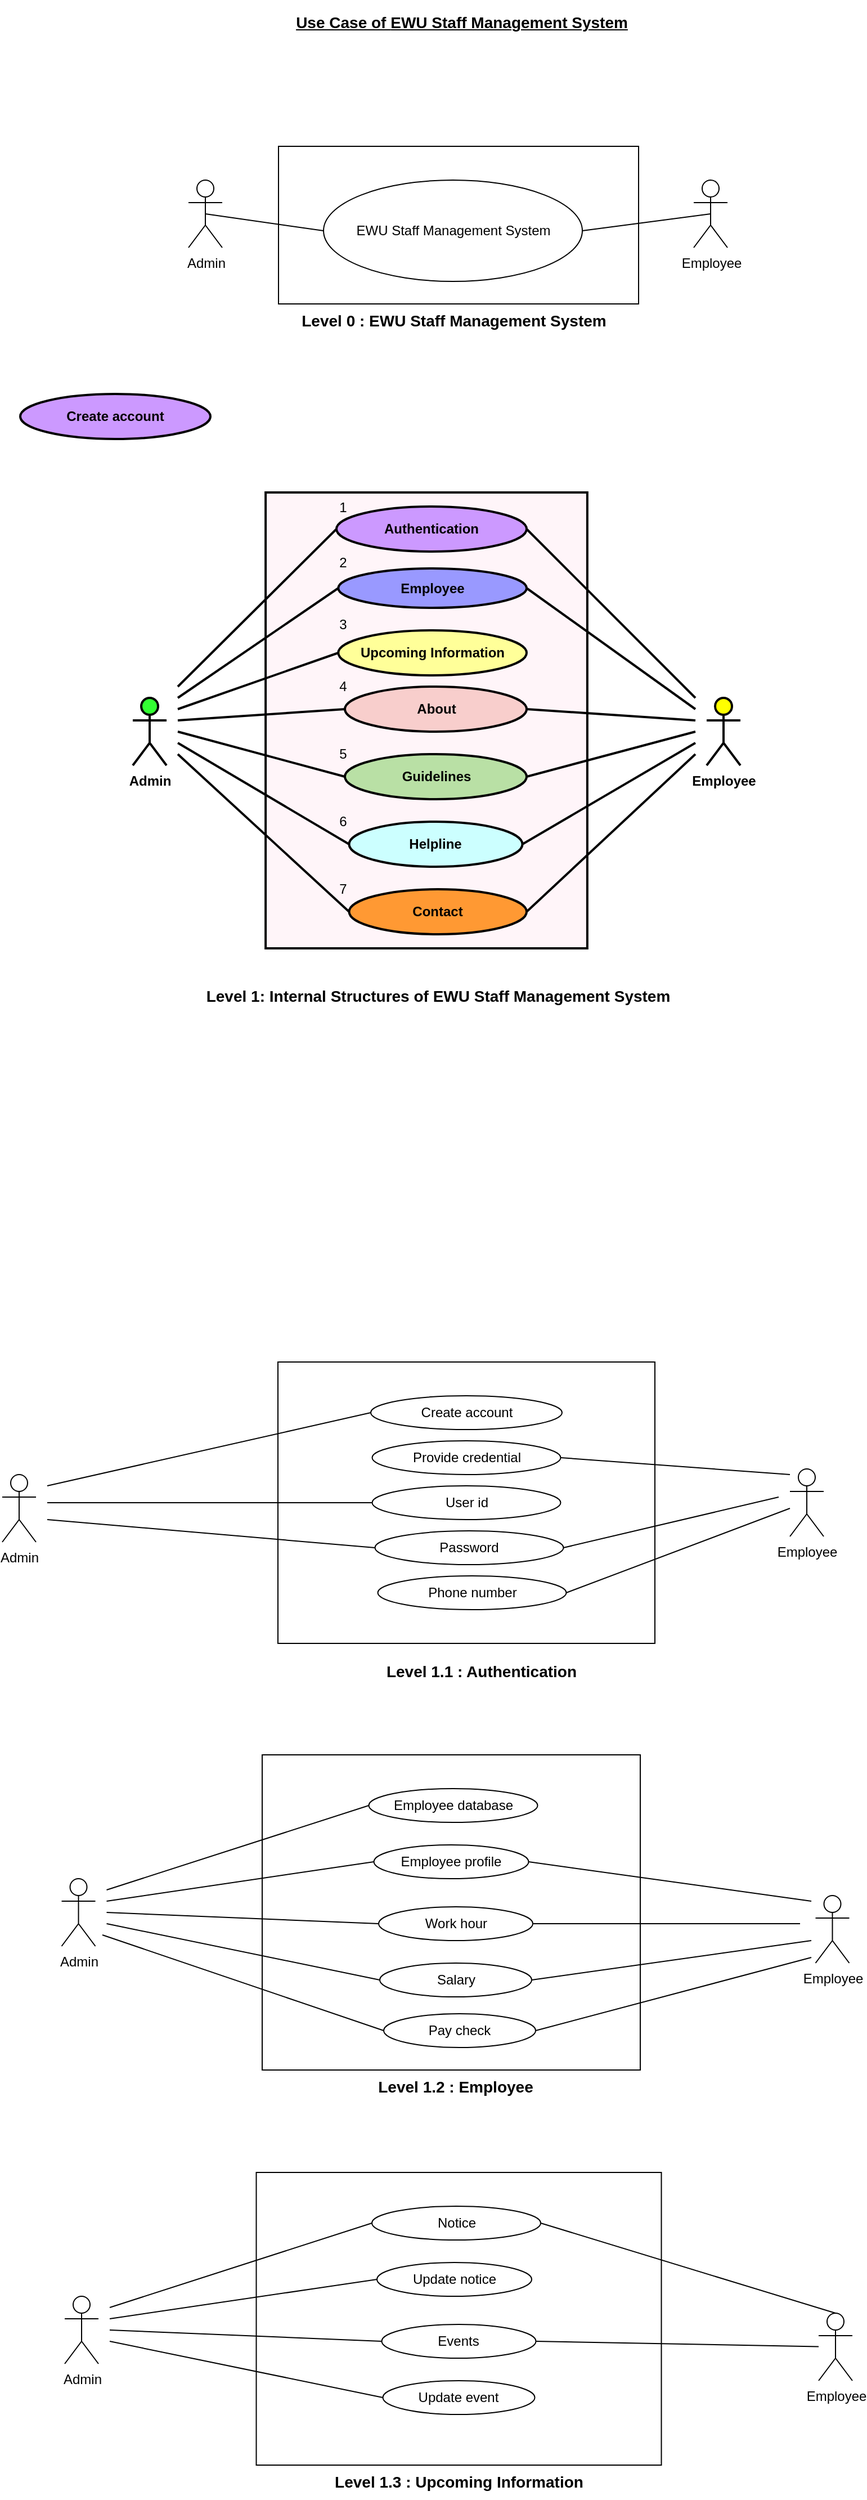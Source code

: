 <mxfile version="20.8.3" type="device"><diagram id="OQLXmCfM335_yJM_nzck" name="Page-1"><mxGraphModel dx="1035" dy="569" grid="1" gridSize="10" guides="1" tooltips="1" connect="1" arrows="1" fold="1" page="1" pageScale="1" pageWidth="827" pageHeight="1169" math="0" shadow="0"><root><mxCell id="0"/><mxCell id="1" parent="0"/><mxCell id="j9B4HPNKMDE0_UrRC4MJ-4" value="" style="rounded=0;whiteSpace=wrap;html=1;" parent="1" vertex="1"><mxGeometry x="279.51" y="170" width="320" height="140" as="geometry"/></mxCell><mxCell id="j9B4HPNKMDE0_UrRC4MJ-1" value="EWU Staff Management System" style="ellipse;whiteSpace=wrap;html=1;" parent="1" vertex="1"><mxGeometry x="319.51" y="200" width="230" height="90" as="geometry"/></mxCell><mxCell id="j9B4HPNKMDE0_UrRC4MJ-2" value="Admin" style="shape=umlActor;verticalLabelPosition=bottom;verticalAlign=top;html=1;outlineConnect=0;" parent="1" vertex="1"><mxGeometry x="199.51" y="200" width="30" height="60" as="geometry"/></mxCell><mxCell id="j9B4HPNKMDE0_UrRC4MJ-3" value="Employee" style="shape=umlActor;verticalLabelPosition=bottom;verticalAlign=top;html=1;outlineConnect=0;" parent="1" vertex="1"><mxGeometry x="648.51" y="200" width="30" height="60" as="geometry"/></mxCell><mxCell id="j9B4HPNKMDE0_UrRC4MJ-5" value="" style="endArrow=none;html=1;rounded=0;entryX=0.5;entryY=0.5;entryDx=0;entryDy=0;entryPerimeter=0;exitX=0;exitY=0.5;exitDx=0;exitDy=0;endFill=0;" parent="1" source="j9B4HPNKMDE0_UrRC4MJ-1" target="j9B4HPNKMDE0_UrRC4MJ-2" edge="1"><mxGeometry width="50" height="50" relative="1" as="geometry"><mxPoint x="409.51" y="390" as="sourcePoint"/><mxPoint x="459.51" y="340" as="targetPoint"/></mxGeometry></mxCell><mxCell id="j9B4HPNKMDE0_UrRC4MJ-6" value="" style="endArrow=none;html=1;rounded=0;entryX=0.5;entryY=0.5;entryDx=0;entryDy=0;entryPerimeter=0;exitX=1;exitY=0.5;exitDx=0;exitDy=0;endFill=0;" parent="1" source="j9B4HPNKMDE0_UrRC4MJ-1" target="j9B4HPNKMDE0_UrRC4MJ-3" edge="1"><mxGeometry width="50" height="50" relative="1" as="geometry"><mxPoint x="409.51" y="390" as="sourcePoint"/><mxPoint x="459.51" y="340" as="targetPoint"/></mxGeometry></mxCell><mxCell id="j9B4HPNKMDE0_UrRC4MJ-7" value="&lt;font style=&quot;font-size: 14px; background-color: rgb(255, 255, 255);&quot;&gt;&lt;b&gt;Level 0 :&amp;nbsp;&lt;/b&gt;&lt;/font&gt;&lt;b style=&quot;border-color: var(--border-color); font-size: 14px;&quot;&gt;EWU Staff Management System&lt;/b&gt;" style="text;html=1;resizable=0;autosize=1;align=center;verticalAlign=middle;points=[];fillColor=none;strokeColor=none;rounded=0;" parent="1" vertex="1"><mxGeometry x="289.51" y="310" width="290" height="30" as="geometry"/></mxCell><mxCell id="07vPAlu7pVxP6V6HYQSW-70" value="" style="rounded=0;whiteSpace=wrap;html=1;" parent="1" vertex="1"><mxGeometry x="279" y="1250" width="335" height="250" as="geometry"/></mxCell><mxCell id="07vPAlu7pVxP6V6HYQSW-71" value="Provide credential" style="ellipse;whiteSpace=wrap;html=1;" parent="1" vertex="1"><mxGeometry x="362.75" y="1320" width="167.5" height="30" as="geometry"/></mxCell><mxCell id="07vPAlu7pVxP6V6HYQSW-72" value="Admin" style="shape=umlActor;verticalLabelPosition=bottom;verticalAlign=top;html=1;outlineConnect=0;" parent="1" vertex="1"><mxGeometry x="34" y="1350" width="30" height="60" as="geometry"/></mxCell><mxCell id="07vPAlu7pVxP6V6HYQSW-73" value="Employee" style="shape=umlActor;verticalLabelPosition=bottom;verticalAlign=top;html=1;outlineConnect=0;" parent="1" vertex="1"><mxGeometry x="734" y="1345" width="30" height="60" as="geometry"/></mxCell><mxCell id="07vPAlu7pVxP6V6HYQSW-74" value="" style="endArrow=none;html=1;rounded=0;endFill=0;exitX=0;exitY=0.5;exitDx=0;exitDy=0;" parent="1" source="07vPAlu7pVxP6V6HYQSW-76" edge="1"><mxGeometry width="50" height="50" relative="1" as="geometry"><mxPoint x="254" y="1360" as="sourcePoint"/><mxPoint x="74" y="1360" as="targetPoint"/></mxGeometry></mxCell><mxCell id="07vPAlu7pVxP6V6HYQSW-75" value="" style="endArrow=none;html=1;rounded=0;exitX=1;exitY=0.5;exitDx=0;exitDy=0;endFill=0;" parent="1" source="07vPAlu7pVxP6V6HYQSW-71" edge="1"><mxGeometry width="50" height="50" relative="1" as="geometry"><mxPoint x="409" y="1400" as="sourcePoint"/><mxPoint x="734" y="1350" as="targetPoint"/></mxGeometry></mxCell><mxCell id="07vPAlu7pVxP6V6HYQSW-76" value="Create account" style="ellipse;whiteSpace=wrap;html=1;" parent="1" vertex="1"><mxGeometry x="361.5" y="1280" width="170" height="30" as="geometry"/></mxCell><mxCell id="07vPAlu7pVxP6V6HYQSW-80" value="User id" style="ellipse;whiteSpace=wrap;html=1;" parent="1" vertex="1"><mxGeometry x="362.75" y="1360" width="167.5" height="30" as="geometry"/></mxCell><mxCell id="07vPAlu7pVxP6V6HYQSW-81" value="Password" style="ellipse;whiteSpace=wrap;html=1;" parent="1" vertex="1"><mxGeometry x="365.25" y="1400" width="167.5" height="30" as="geometry"/></mxCell><mxCell id="07vPAlu7pVxP6V6HYQSW-82" value="Phone number" style="ellipse;whiteSpace=wrap;html=1;" parent="1" vertex="1"><mxGeometry x="367.75" y="1440" width="167.5" height="30" as="geometry"/></mxCell><mxCell id="07vPAlu7pVxP6V6HYQSW-87" value="" style="endArrow=none;html=1;rounded=0;endFill=0;exitX=0;exitY=0.5;exitDx=0;exitDy=0;" parent="1" source="07vPAlu7pVxP6V6HYQSW-80" edge="1"><mxGeometry width="50" height="50" relative="1" as="geometry"><mxPoint x="264" y="1380" as="sourcePoint"/><mxPoint x="74" y="1375" as="targetPoint"/></mxGeometry></mxCell><mxCell id="07vPAlu7pVxP6V6HYQSW-88" value="" style="endArrow=none;html=1;rounded=0;endFill=0;exitX=0;exitY=0.5;exitDx=0;exitDy=0;" parent="1" source="07vPAlu7pVxP6V6HYQSW-81" edge="1"><mxGeometry width="50" height="50" relative="1" as="geometry"><mxPoint x="224" y="1500" as="sourcePoint"/><mxPoint x="74" y="1390" as="targetPoint"/></mxGeometry></mxCell><mxCell id="07vPAlu7pVxP6V6HYQSW-91" value="&lt;font style=&quot;font-size: 14px; background-color: rgb(255, 255, 255);&quot;&gt;&lt;b&gt;Level 1.1 : Authentication&lt;/b&gt;&lt;/font&gt;" style="text;strokeColor=none;align=center;fillColor=none;html=1;verticalAlign=middle;whiteSpace=wrap;rounded=0;fontSize=12;" parent="1" vertex="1"><mxGeometry x="345" y="1510" width="230" height="30" as="geometry"/></mxCell><mxCell id="M20A9J_bsPcYPoHbE_4_-1" value="&lt;u&gt;&lt;b&gt;&lt;font style=&quot;font-size: 14px;&quot;&gt;Use Case of&amp;nbsp;&lt;/font&gt;&lt;/b&gt;&lt;b style=&quot;border-color: var(--border-color); font-size: 14px;&quot;&gt;EWU Staff Management System&lt;/b&gt;&lt;/u&gt;" style="text;strokeColor=none;align=center;fillColor=none;html=1;verticalAlign=middle;whiteSpace=wrap;rounded=0;" parent="1" vertex="1"><mxGeometry x="250" y="40" width="385" height="40" as="geometry"/></mxCell><mxCell id="O0PQUf3cbqzA4Rv2VBv6-1" value="" style="rounded=0;whiteSpace=wrap;html=1;fillColor=#FFF5F9;strokeWidth=2;" parent="1" vertex="1"><mxGeometry x="268.06" y="477.5" width="285.87" height="405" as="geometry"/></mxCell><mxCell id="O0PQUf3cbqzA4Rv2VBv6-2" value="&lt;font style=&quot;font-size: 12px;&quot;&gt;&lt;b style=&quot;&quot;&gt;Authentication&lt;/b&gt;&lt;/font&gt;" style="ellipse;whiteSpace=wrap;html=1;fillColor=#CC99FF;strokeWidth=2;" parent="1" vertex="1"><mxGeometry x="331" y="490" width="169" height="40" as="geometry"/></mxCell><mxCell id="O0PQUf3cbqzA4Rv2VBv6-3" value="&lt;b&gt;Admin&lt;/b&gt;" style="shape=umlActor;verticalLabelPosition=bottom;verticalAlign=top;html=1;outlineConnect=0;fillColor=#33FF33;strokeWidth=2;" parent="1" vertex="1"><mxGeometry x="150" y="660" width="30" height="60" as="geometry"/></mxCell><mxCell id="O0PQUf3cbqzA4Rv2VBv6-4" value="&lt;b&gt;Employee&lt;/b&gt;" style="shape=umlActor;verticalLabelPosition=bottom;verticalAlign=top;html=1;outlineConnect=0;fillColor=#FFFF00;strokeWidth=2;" parent="1" vertex="1"><mxGeometry x="660" y="660" width="30" height="60" as="geometry"/></mxCell><mxCell id="O0PQUf3cbqzA4Rv2VBv6-5" value="" style="endArrow=none;html=1;rounded=0;exitX=0;exitY=0.5;exitDx=0;exitDy=0;endFill=0;strokeWidth=2;" parent="1" source="O0PQUf3cbqzA4Rv2VBv6-2" edge="1"><mxGeometry width="50" height="50" relative="1" as="geometry"><mxPoint x="371" y="830" as="sourcePoint"/><mxPoint x="190" y="650" as="targetPoint"/><Array as="points"/></mxGeometry></mxCell><mxCell id="O0PQUf3cbqzA4Rv2VBv6-6" value="" style="endArrow=none;html=1;rounded=0;exitX=1;exitY=0.5;exitDx=0;exitDy=0;endFill=0;strokeWidth=2;" parent="1" source="O0PQUf3cbqzA4Rv2VBv6-2" edge="1"><mxGeometry width="50" height="50" relative="1" as="geometry"><mxPoint x="371" y="830" as="sourcePoint"/><mxPoint x="650" y="660" as="targetPoint"/><Array as="points"/></mxGeometry></mxCell><mxCell id="O0PQUf3cbqzA4Rv2VBv6-7" value="&lt;font style=&quot;font-size: 14px; background-color: rgb(255, 255, 255);&quot;&gt;&lt;b&gt;Level 1: Internal Structures of EWU Staff Management System&lt;/b&gt;&lt;/font&gt;" style="text;html=1;resizable=0;autosize=1;align=center;verticalAlign=middle;points=[];fillColor=none;strokeColor=none;rounded=0;" parent="1" vertex="1"><mxGeometry x="201.13" y="910" width="440" height="30" as="geometry"/></mxCell><mxCell id="O0PQUf3cbqzA4Rv2VBv6-13" value="&lt;b style=&quot;border-color: var(--border-color);&quot;&gt;Upcoming Information&lt;/b&gt;" style="ellipse;whiteSpace=wrap;html=1;fillColor=#FFFF99;strokeWidth=2;" parent="1" vertex="1"><mxGeometry x="332.64" y="600" width="167.36" height="40" as="geometry"/></mxCell><mxCell id="O0PQUf3cbqzA4Rv2VBv6-14" value="&lt;b&gt;About&lt;/b&gt;" style="ellipse;whiteSpace=wrap;html=1;fillColor=#F8CECC;strokeWidth=2;" parent="1" vertex="1"><mxGeometry x="338.5" y="650" width="161.5" height="40" as="geometry"/></mxCell><mxCell id="O0PQUf3cbqzA4Rv2VBv6-19" value="&lt;b&gt;Guidelines&lt;/b&gt;" style="ellipse;whiteSpace=wrap;html=1;fillColor=#B9E0A5;strokeWidth=2;" parent="1" vertex="1"><mxGeometry x="338.5" y="710" width="161.5" height="40" as="geometry"/></mxCell><mxCell id="O0PQUf3cbqzA4Rv2VBv6-27" value="" style="endArrow=none;html=1;rounded=0;fontSize=14;exitX=0;exitY=0.5;exitDx=0;exitDy=0;endFill=0;strokeWidth=2;" parent="1" source="O0PQUf3cbqzA4Rv2VBv6-13" edge="1"><mxGeometry width="50" height="50" relative="1" as="geometry"><mxPoint x="281" y="705" as="sourcePoint"/><mxPoint x="190" y="670" as="targetPoint"/><Array as="points"/></mxGeometry></mxCell><mxCell id="O0PQUf3cbqzA4Rv2VBv6-31" value="" style="endArrow=none;html=1;rounded=0;fontSize=14;exitX=0;exitY=0.5;exitDx=0;exitDy=0;strokeWidth=2;" parent="1" source="O0PQUf3cbqzA4Rv2VBv6-14" edge="1"><mxGeometry width="50" height="50" relative="1" as="geometry"><mxPoint x="31" y="1020" as="sourcePoint"/><mxPoint x="190" y="680" as="targetPoint"/><Array as="points"/></mxGeometry></mxCell><mxCell id="O0PQUf3cbqzA4Rv2VBv6-33" value="&lt;b&gt;Helpline&lt;/b&gt;" style="ellipse;whiteSpace=wrap;html=1;fillColor=#CCFFFF;strokeWidth=2;" parent="1" vertex="1"><mxGeometry x="342.25" y="770" width="154" height="40" as="geometry"/></mxCell><mxCell id="O0PQUf3cbqzA4Rv2VBv6-34" value="&lt;b&gt;Contact&lt;/b&gt;" style="ellipse;whiteSpace=wrap;html=1;fillColor=#FF9933;strokeWidth=2;" parent="1" vertex="1"><mxGeometry x="342.25" y="830" width="157.75" height="40" as="geometry"/></mxCell><mxCell id="O0PQUf3cbqzA4Rv2VBv6-35" value="" style="endArrow=none;html=1;rounded=0;fontSize=14;exitX=0;exitY=0.5;exitDx=0;exitDy=0;strokeWidth=2;" parent="1" source="O0PQUf3cbqzA4Rv2VBv6-19" edge="1"><mxGeometry width="50" height="50" relative="1" as="geometry"><mxPoint x="41.0" y="1030" as="sourcePoint"/><mxPoint x="190" y="690" as="targetPoint"/><Array as="points"/></mxGeometry></mxCell><mxCell id="O0PQUf3cbqzA4Rv2VBv6-36" value="" style="endArrow=none;html=1;rounded=0;fontSize=14;exitX=0;exitY=0.5;exitDx=0;exitDy=0;strokeWidth=2;" parent="1" source="O0PQUf3cbqzA4Rv2VBv6-33" edge="1"><mxGeometry width="50" height="50" relative="1" as="geometry"><mxPoint x="51" y="1040" as="sourcePoint"/><mxPoint x="190" y="700" as="targetPoint"/><Array as="points"/></mxGeometry></mxCell><mxCell id="O0PQUf3cbqzA4Rv2VBv6-37" value="" style="endArrow=none;html=1;rounded=0;fontSize=14;exitX=1;exitY=0.5;exitDx=0;exitDy=0;strokeWidth=2;" parent="1" source="O0PQUf3cbqzA4Rv2VBv6-14" edge="1"><mxGeometry width="50" height="50" relative="1" as="geometry"><mxPoint x="711" y="1000" as="sourcePoint"/><mxPoint x="650" y="680" as="targetPoint"/></mxGeometry></mxCell><mxCell id="O0PQUf3cbqzA4Rv2VBv6-38" value="" style="endArrow=none;html=1;rounded=0;fontSize=14;exitX=1;exitY=0.5;exitDx=0;exitDy=0;strokeWidth=2;" parent="1" source="O0PQUf3cbqzA4Rv2VBv6-19" edge="1"><mxGeometry width="50" height="50" relative="1" as="geometry"><mxPoint x="721" y="1010" as="sourcePoint"/><mxPoint x="650" y="690" as="targetPoint"/><Array as="points"/></mxGeometry></mxCell><mxCell id="O0PQUf3cbqzA4Rv2VBv6-40" value="" style="endArrow=none;html=1;rounded=0;fontSize=14;exitX=1;exitY=0.5;exitDx=0;exitDy=0;strokeWidth=2;" parent="1" source="O0PQUf3cbqzA4Rv2VBv6-33" edge="1"><mxGeometry width="50" height="50" relative="1" as="geometry"><mxPoint x="741" y="1030" as="sourcePoint"/><mxPoint x="650" y="700" as="targetPoint"/><Array as="points"/></mxGeometry></mxCell><mxCell id="O0PQUf3cbqzA4Rv2VBv6-41" value="" style="endArrow=none;html=1;rounded=0;fontSize=14;exitX=1;exitY=0.5;exitDx=0;exitDy=0;strokeWidth=2;" parent="1" source="O0PQUf3cbqzA4Rv2VBv6-34" edge="1"><mxGeometry width="50" height="50" relative="1" as="geometry"><mxPoint x="493.5" y="1055" as="sourcePoint"/><mxPoint x="650" y="710" as="targetPoint"/><Array as="points"/></mxGeometry></mxCell><mxCell id="O0PQUf3cbqzA4Rv2VBv6-42" value="" style="endArrow=none;html=1;rounded=0;fontSize=14;exitX=0;exitY=0.5;exitDx=0;exitDy=0;strokeWidth=2;" parent="1" source="O0PQUf3cbqzA4Rv2VBv6-34" edge="1"><mxGeometry width="50" height="50" relative="1" as="geometry"><mxPoint x="358.5" y="1055" as="sourcePoint"/><mxPoint x="190" y="710" as="targetPoint"/><Array as="points"/></mxGeometry></mxCell><mxCell id="O0PQUf3cbqzA4Rv2VBv6-55" value="&lt;b&gt;Employee&lt;/b&gt;" style="ellipse;whiteSpace=wrap;html=1;fillColor=#9999FF;strokeWidth=2;" parent="1" vertex="1"><mxGeometry x="332.64" y="545" width="167.36" height="35" as="geometry"/></mxCell><mxCell id="O0PQUf3cbqzA4Rv2VBv6-56" value="" style="endArrow=none;html=1;rounded=0;fontSize=14;exitX=0;exitY=0.5;exitDx=0;exitDy=0;endFill=0;strokeWidth=2;" parent="1" source="O0PQUf3cbqzA4Rv2VBv6-55" edge="1"><mxGeometry width="50" height="50" relative="1" as="geometry"><mxPoint x="336" y="665" as="sourcePoint"/><mxPoint x="190" y="660" as="targetPoint"/><Array as="points"/></mxGeometry></mxCell><mxCell id="O0PQUf3cbqzA4Rv2VBv6-57" value="" style="endArrow=none;html=1;rounded=0;fontSize=14;exitX=1;exitY=0.5;exitDx=0;exitDy=0;endFill=0;strokeWidth=2;" parent="1" source="O0PQUf3cbqzA4Rv2VBv6-55" edge="1"><mxGeometry width="50" height="50" relative="1" as="geometry"><mxPoint x="571" y="615" as="sourcePoint"/><mxPoint x="650" y="670" as="targetPoint"/><Array as="points"/></mxGeometry></mxCell><mxCell id="O0PQUf3cbqzA4Rv2VBv6-69" value="" style="endArrow=none;html=1;rounded=0;exitX=1;exitY=0.5;exitDx=0;exitDy=0;endFill=0;" parent="1" source="07vPAlu7pVxP6V6HYQSW-82" edge="1"><mxGeometry width="50" height="50" relative="1" as="geometry"><mxPoint x="527.13" y="1505.0" as="sourcePoint"/><mxPoint x="734" y="1380" as="targetPoint"/></mxGeometry></mxCell><mxCell id="O0PQUf3cbqzA4Rv2VBv6-70" value="" style="endArrow=none;html=1;rounded=0;exitX=1;exitY=0.5;exitDx=0;exitDy=0;endFill=0;" parent="1" source="07vPAlu7pVxP6V6HYQSW-81" edge="1"><mxGeometry width="50" height="50" relative="1" as="geometry"><mxPoint x="545.25" y="1465.0" as="sourcePoint"/><mxPoint x="724" y="1370" as="targetPoint"/></mxGeometry></mxCell><mxCell id="O0PQUf3cbqzA4Rv2VBv6-71" value="" style="rounded=0;whiteSpace=wrap;html=1;" parent="1" vertex="1"><mxGeometry x="259.76" y="1970" width="360" height="260" as="geometry"/></mxCell><mxCell id="O0PQUf3cbqzA4Rv2VBv6-72" value="Notice" style="ellipse;whiteSpace=wrap;html=1;" parent="1" vertex="1"><mxGeometry x="362.51" y="2000" width="150" height="30" as="geometry"/></mxCell><mxCell id="O0PQUf3cbqzA4Rv2VBv6-73" value="Admin" style="shape=umlActor;verticalLabelPosition=bottom;verticalAlign=top;html=1;outlineConnect=0;" parent="1" vertex="1"><mxGeometry x="89.51" y="2080" width="30" height="60" as="geometry"/></mxCell><mxCell id="O0PQUf3cbqzA4Rv2VBv6-74" value="Employee" style="shape=umlActor;verticalLabelPosition=bottom;verticalAlign=top;html=1;outlineConnect=0;" parent="1" vertex="1"><mxGeometry x="759.51" y="2095" width="30" height="60" as="geometry"/></mxCell><mxCell id="O0PQUf3cbqzA4Rv2VBv6-75" value="" style="endArrow=none;html=1;rounded=0;exitX=0;exitY=0.5;exitDx=0;exitDy=0;endFill=0;" parent="1" source="O0PQUf3cbqzA4Rv2VBv6-72" edge="1"><mxGeometry width="50" height="50" relative="1" as="geometry"><mxPoint x="402.51" y="2330" as="sourcePoint"/><mxPoint x="129.51" y="2090" as="targetPoint"/><Array as="points"/></mxGeometry></mxCell><mxCell id="O0PQUf3cbqzA4Rv2VBv6-76" value="" style="endArrow=none;html=1;rounded=0;exitX=1;exitY=0.5;exitDx=0;exitDy=0;endFill=0;entryX=0.5;entryY=0;entryDx=0;entryDy=0;entryPerimeter=0;" parent="1" source="O0PQUf3cbqzA4Rv2VBv6-72" target="O0PQUf3cbqzA4Rv2VBv6-74" edge="1"><mxGeometry width="50" height="50" relative="1" as="geometry"><mxPoint x="402.51" y="2330" as="sourcePoint"/><mxPoint x="802.51" y="2270" as="targetPoint"/><Array as="points"/></mxGeometry></mxCell><mxCell id="O0PQUf3cbqzA4Rv2VBv6-77" value="Events" style="ellipse;whiteSpace=wrap;html=1;" parent="1" vertex="1"><mxGeometry x="371.26" y="2105" width="137" height="30" as="geometry"/></mxCell><mxCell id="O0PQUf3cbqzA4Rv2VBv6-79" value="Update event" style="ellipse;whiteSpace=wrap;html=1;" parent="1" vertex="1"><mxGeometry x="372.26" y="2155" width="135" height="30" as="geometry"/></mxCell><mxCell id="O0PQUf3cbqzA4Rv2VBv6-80" value="" style="endArrow=none;html=1;rounded=0;fontSize=14;exitX=0;exitY=0.5;exitDx=0;exitDy=0;endFill=0;" parent="1" source="O0PQUf3cbqzA4Rv2VBv6-77" edge="1"><mxGeometry width="50" height="50" relative="1" as="geometry"><mxPoint x="312.51" y="2205" as="sourcePoint"/><mxPoint x="129.51" y="2110" as="targetPoint"/><Array as="points"/></mxGeometry></mxCell><mxCell id="O0PQUf3cbqzA4Rv2VBv6-84" value="" style="endArrow=none;html=1;rounded=0;fontSize=14;exitX=0;exitY=0.5;exitDx=0;exitDy=0;" parent="1" source="O0PQUf3cbqzA4Rv2VBv6-79" edge="1"><mxGeometry width="50" height="50" relative="1" as="geometry"><mxPoint x="72.51" y="2530" as="sourcePoint"/><mxPoint x="129.51" y="2120" as="targetPoint"/><Array as="points"/></mxGeometry></mxCell><mxCell id="O0PQUf3cbqzA4Rv2VBv6-87" value="" style="endArrow=none;html=1;rounded=0;fontSize=14;exitX=1;exitY=0.5;exitDx=0;exitDy=0;" parent="1" source="O0PQUf3cbqzA4Rv2VBv6-77" target="O0PQUf3cbqzA4Rv2VBv6-74" edge="1"><mxGeometry width="50" height="50" relative="1" as="geometry"><mxPoint x="752.51" y="2510" as="sourcePoint"/><mxPoint x="772.51" y="2350" as="targetPoint"/><Array as="points"/></mxGeometry></mxCell><mxCell id="O0PQUf3cbqzA4Rv2VBv6-91" value="Update notice" style="ellipse;whiteSpace=wrap;html=1;" parent="1" vertex="1"><mxGeometry x="367.01" y="2050" width="137.5" height="30" as="geometry"/></mxCell><mxCell id="O0PQUf3cbqzA4Rv2VBv6-92" value="" style="endArrow=none;html=1;rounded=0;fontSize=14;exitX=0;exitY=0.5;exitDx=0;exitDy=0;endFill=0;" parent="1" source="O0PQUf3cbqzA4Rv2VBv6-91" edge="1"><mxGeometry width="50" height="50" relative="1" as="geometry"><mxPoint x="367.51" y="2165" as="sourcePoint"/><mxPoint x="129.51" y="2100" as="targetPoint"/><Array as="points"/></mxGeometry></mxCell><mxCell id="O0PQUf3cbqzA4Rv2VBv6-96" value="&lt;font style=&quot;font-size: 14px; background-color: rgb(255, 255, 255);&quot;&gt;&lt;b&gt;Level 1.3 : Upcoming Information&lt;/b&gt;&lt;/font&gt;" style="text;strokeColor=none;align=center;fillColor=none;html=1;verticalAlign=middle;whiteSpace=wrap;rounded=0;fontSize=12;" parent="1" vertex="1"><mxGeometry x="324.76" y="2230" width="230" height="30" as="geometry"/></mxCell><mxCell id="O0PQUf3cbqzA4Rv2VBv6-98" value="" style="rounded=0;whiteSpace=wrap;html=1;" parent="1" vertex="1"><mxGeometry x="265.01" y="1599" width="336" height="280" as="geometry"/></mxCell><mxCell id="O0PQUf3cbqzA4Rv2VBv6-99" value="Employee database" style="ellipse;whiteSpace=wrap;html=1;" parent="1" vertex="1"><mxGeometry x="359.76" y="1629" width="150" height="30" as="geometry"/></mxCell><mxCell id="O0PQUf3cbqzA4Rv2VBv6-100" value="Admin" style="shape=umlActor;verticalLabelPosition=bottom;verticalAlign=top;html=1;outlineConnect=0;" parent="1" vertex="1"><mxGeometry x="86.76" y="1709" width="30" height="60" as="geometry"/></mxCell><mxCell id="O0PQUf3cbqzA4Rv2VBv6-101" value="Employee" style="shape=umlActor;verticalLabelPosition=bottom;verticalAlign=top;html=1;outlineConnect=0;" parent="1" vertex="1"><mxGeometry x="756.76" y="1724" width="30" height="60" as="geometry"/></mxCell><mxCell id="O0PQUf3cbqzA4Rv2VBv6-102" value="" style="endArrow=none;html=1;rounded=0;exitX=0;exitY=0.5;exitDx=0;exitDy=0;endFill=0;" parent="1" source="O0PQUf3cbqzA4Rv2VBv6-99" edge="1"><mxGeometry width="50" height="50" relative="1" as="geometry"><mxPoint x="399.76" y="1959" as="sourcePoint"/><mxPoint x="126.76" y="1719" as="targetPoint"/><Array as="points"/></mxGeometry></mxCell><mxCell id="O0PQUf3cbqzA4Rv2VBv6-104" value="Work hour" style="ellipse;whiteSpace=wrap;html=1;" parent="1" vertex="1"><mxGeometry x="368.51" y="1734" width="137" height="30" as="geometry"/></mxCell><mxCell id="O0PQUf3cbqzA4Rv2VBv6-105" value="Salary" style="ellipse;whiteSpace=wrap;html=1;" parent="1" vertex="1"><mxGeometry x="369.51" y="1784" width="135" height="30" as="geometry"/></mxCell><mxCell id="O0PQUf3cbqzA4Rv2VBv6-106" value="" style="endArrow=none;html=1;rounded=0;fontSize=14;exitX=0;exitY=0.5;exitDx=0;exitDy=0;endFill=0;" parent="1" source="O0PQUf3cbqzA4Rv2VBv6-104" edge="1"><mxGeometry width="50" height="50" relative="1" as="geometry"><mxPoint x="309.76" y="1834" as="sourcePoint"/><mxPoint x="126.76" y="1739" as="targetPoint"/><Array as="points"/></mxGeometry></mxCell><mxCell id="O0PQUf3cbqzA4Rv2VBv6-107" value="" style="endArrow=none;html=1;rounded=0;fontSize=14;exitX=0;exitY=0.5;exitDx=0;exitDy=0;" parent="1" source="O0PQUf3cbqzA4Rv2VBv6-105" edge="1"><mxGeometry width="50" height="50" relative="1" as="geometry"><mxPoint x="69.76" y="2159" as="sourcePoint"/><mxPoint x="126.76" y="1749" as="targetPoint"/><Array as="points"/></mxGeometry></mxCell><mxCell id="O0PQUf3cbqzA4Rv2VBv6-108" value="" style="endArrow=none;html=1;rounded=0;fontSize=14;exitX=1;exitY=0.5;exitDx=0;exitDy=0;" parent="1" source="O0PQUf3cbqzA4Rv2VBv6-104" edge="1"><mxGeometry width="50" height="50" relative="1" as="geometry"><mxPoint x="749.76" y="2139" as="sourcePoint"/><mxPoint x="743.01" y="1749" as="targetPoint"/><Array as="points"><mxPoint x="592.76" y="1749"/></Array></mxGeometry></mxCell><mxCell id="O0PQUf3cbqzA4Rv2VBv6-109" value="Employee profile" style="ellipse;whiteSpace=wrap;html=1;" parent="1" vertex="1"><mxGeometry x="364.26" y="1679" width="137.5" height="30" as="geometry"/></mxCell><mxCell id="O0PQUf3cbqzA4Rv2VBv6-110" value="" style="endArrow=none;html=1;rounded=0;fontSize=14;exitX=0;exitY=0.5;exitDx=0;exitDy=0;endFill=0;" parent="1" source="O0PQUf3cbqzA4Rv2VBv6-109" edge="1"><mxGeometry width="50" height="50" relative="1" as="geometry"><mxPoint x="364.76" y="1794" as="sourcePoint"/><mxPoint x="126.76" y="1729" as="targetPoint"/><Array as="points"/></mxGeometry></mxCell><mxCell id="O0PQUf3cbqzA4Rv2VBv6-111" value="&lt;font style=&quot;font-size: 14px; background-color: rgb(255, 255, 255);&quot;&gt;&lt;b&gt;Level 1.2 : Employee&lt;/b&gt;&lt;/font&gt;" style="text;strokeColor=none;align=center;fillColor=none;html=1;verticalAlign=middle;whiteSpace=wrap;rounded=0;fontSize=12;" parent="1" vertex="1"><mxGeometry x="321.76" y="1879" width="230" height="30" as="geometry"/></mxCell><mxCell id="O0PQUf3cbqzA4Rv2VBv6-112" value="Pay check" style="ellipse;whiteSpace=wrap;html=1;" parent="1" vertex="1"><mxGeometry x="373.01" y="1829" width="135" height="30" as="geometry"/></mxCell><mxCell id="O0PQUf3cbqzA4Rv2VBv6-113" value="" style="endArrow=none;html=1;rounded=0;fontSize=14;exitX=1;exitY=0.5;exitDx=0;exitDy=0;" parent="1" source="O0PQUf3cbqzA4Rv2VBv6-105" edge="1"><mxGeometry width="50" height="50" relative="1" as="geometry"><mxPoint x="515.51" y="1759" as="sourcePoint"/><mxPoint x="753.01" y="1764" as="targetPoint"/><Array as="points"/></mxGeometry></mxCell><mxCell id="O0PQUf3cbqzA4Rv2VBv6-114" value="" style="endArrow=none;html=1;rounded=0;fontSize=14;exitX=1;exitY=0.5;exitDx=0;exitDy=0;" parent="1" source="O0PQUf3cbqzA4Rv2VBv6-112" edge="1"><mxGeometry width="50" height="50" relative="1" as="geometry"><mxPoint x="528.01" y="1796.64" as="sourcePoint"/><mxPoint x="753.01" y="1779" as="targetPoint"/><Array as="points"/></mxGeometry></mxCell><mxCell id="O0PQUf3cbqzA4Rv2VBv6-115" value="" style="endArrow=none;html=1;rounded=0;exitX=1;exitY=0.5;exitDx=0;exitDy=0;endFill=0;" parent="1" source="O0PQUf3cbqzA4Rv2VBv6-109" edge="1"><mxGeometry width="50" height="50" relative="1" as="geometry"><mxPoint x="519.76" y="1654" as="sourcePoint"/><mxPoint x="753.01" y="1729" as="targetPoint"/><Array as="points"/></mxGeometry></mxCell><mxCell id="O0PQUf3cbqzA4Rv2VBv6-116" value="" style="endArrow=none;html=1;rounded=0;fontSize=14;exitX=0;exitY=0.5;exitDx=0;exitDy=0;" parent="1" source="O0PQUf3cbqzA4Rv2VBv6-112" edge="1"><mxGeometry width="50" height="50" relative="1" as="geometry"><mxPoint x="379.51" y="1809" as="sourcePoint"/><mxPoint x="123.01" y="1759" as="targetPoint"/><Array as="points"/></mxGeometry></mxCell><mxCell id="7Ldjv7KtbDmB1TWxGe85-1" value="&lt;font style=&quot;font-size: 12px;&quot;&gt;&lt;b style=&quot;&quot;&gt;Create account&lt;/b&gt;&lt;/font&gt;" style="ellipse;whiteSpace=wrap;html=1;fillColor=#CC99FF;strokeWidth=2;" vertex="1" parent="1"><mxGeometry x="50" y="390" width="169" height="40" as="geometry"/></mxCell><mxCell id="7Ldjv7KtbDmB1TWxGe85-2" value="1" style="text;strokeColor=none;align=center;fillColor=none;html=1;verticalAlign=middle;whiteSpace=wrap;rounded=0;strokeWidth=2;fontSize=12;" vertex="1" parent="1"><mxGeometry x="322.25" y="480.5" width="30" height="20" as="geometry"/></mxCell><mxCell id="7Ldjv7KtbDmB1TWxGe85-3" value="2" style="text;strokeColor=none;align=center;fillColor=none;html=1;verticalAlign=middle;whiteSpace=wrap;rounded=0;strokeWidth=2;fontSize=12;" vertex="1" parent="1"><mxGeometry x="322.25" y="530" width="30" height="20" as="geometry"/></mxCell><mxCell id="7Ldjv7KtbDmB1TWxGe85-4" value="3" style="text;strokeColor=none;align=center;fillColor=none;html=1;verticalAlign=middle;whiteSpace=wrap;rounded=0;strokeWidth=2;fontSize=12;" vertex="1" parent="1"><mxGeometry x="322.25" y="585" width="30" height="20" as="geometry"/></mxCell><mxCell id="7Ldjv7KtbDmB1TWxGe85-5" value="4" style="text;strokeColor=none;align=center;fillColor=none;html=1;verticalAlign=middle;whiteSpace=wrap;rounded=0;strokeWidth=2;fontSize=12;" vertex="1" parent="1"><mxGeometry x="322.25" y="640" width="30" height="20" as="geometry"/></mxCell><mxCell id="7Ldjv7KtbDmB1TWxGe85-6" value="5" style="text;strokeColor=none;align=center;fillColor=none;html=1;verticalAlign=middle;whiteSpace=wrap;rounded=0;strokeWidth=2;fontSize=12;" vertex="1" parent="1"><mxGeometry x="322.25" y="700" width="30" height="20" as="geometry"/></mxCell><mxCell id="7Ldjv7KtbDmB1TWxGe85-7" value="6" style="text;strokeColor=none;align=center;fillColor=none;html=1;verticalAlign=middle;whiteSpace=wrap;rounded=0;strokeWidth=2;fontSize=12;" vertex="1" parent="1"><mxGeometry x="322.25" y="760" width="30" height="20" as="geometry"/></mxCell><mxCell id="7Ldjv7KtbDmB1TWxGe85-8" value="7" style="text;strokeColor=none;align=center;fillColor=none;html=1;verticalAlign=middle;whiteSpace=wrap;rounded=0;strokeWidth=2;fontSize=12;" vertex="1" parent="1"><mxGeometry x="322.25" y="820" width="30" height="20" as="geometry"/></mxCell></root></mxGraphModel></diagram></mxfile>